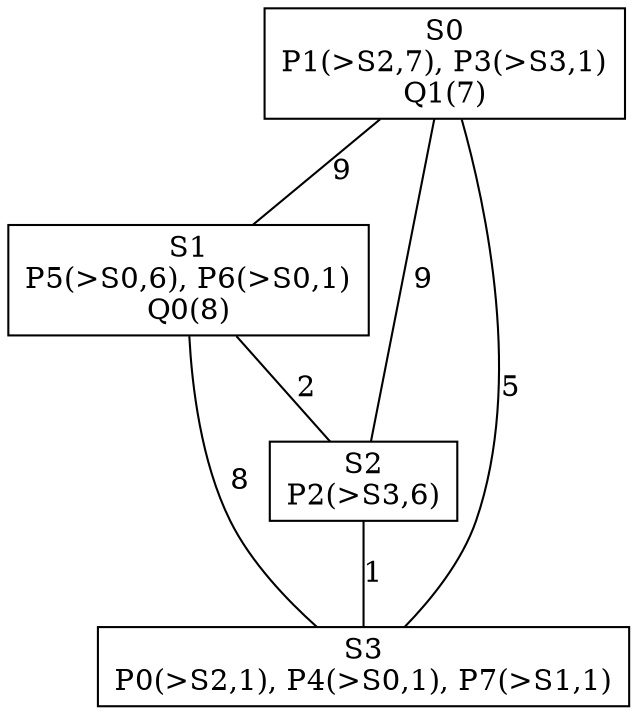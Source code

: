 graph trains_config { 
  node[shape="rect"] 
  0[label="S0
P1(>S2,7), P3(>S3,1)
Q1(7)"];
  1[label="S1
P5(>S0,6), P6(>S0,1)
Q0(8)"];
  2[label="S2
P2(>S3,6)"];
  3[label="S3
P0(>S2,1), P4(>S0,1), P7(>S1,1)"];
  0 -- 1 [label="9"]
  0 -- 2 [label="9"]
  3 -- 0 [label="5"]
  1 -- 2 [label="2"]
  1 -- 3 [label="8"]
  2 -- 3 [label="1"]
}
